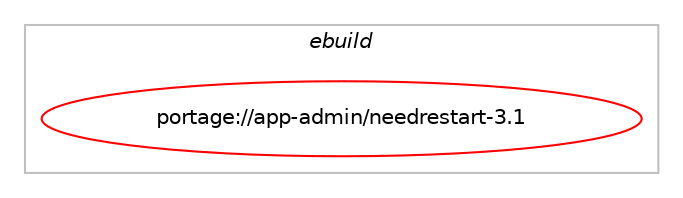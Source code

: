 digraph prolog {

# *************
# Graph options
# *************

newrank=true;
concentrate=true;
compound=true;
graph [rankdir=LR,fontname=Helvetica,fontsize=10,ranksep=1.5];#, ranksep=2.5, nodesep=0.2];
edge  [arrowhead=vee];
node  [fontname=Helvetica,fontsize=10];

# **********
# The ebuild
# **********

subgraph cluster_leftcol {
color=gray;
rank=same;
label=<<i>ebuild</i>>;
id [label="portage://app-admin/needrestart-3.1", color=red, width=4, href="../app-admin/needrestart-3.1.svg"];
}

# ****************
# The dependencies
# ****************

subgraph cluster_midcol {
color=gray;
label=<<i>dependencies</i>>;
subgraph cluster_compile {
fillcolor="#eeeeee";
style=filled;
label=<<i>compile</i>>;
# *** BEGIN UNKNOWN DEPENDENCY TYPE (TODO) ***
# id -> package_dependency(portage://app-admin/needrestart-3.1,install,no,dev-lang,perl,none,,any_same_slot,[])
# *** END UNKNOWN DEPENDENCY TYPE (TODO) ***

# *** BEGIN UNKNOWN DEPENDENCY TYPE (TODO) ***
# id -> package_dependency(portage://app-admin/needrestart-3.1,install,no,dev-perl,Module-Find,none,,[],[])
# *** END UNKNOWN DEPENDENCY TYPE (TODO) ***

# *** BEGIN UNKNOWN DEPENDENCY TYPE (TODO) ***
# id -> package_dependency(portage://app-admin/needrestart-3.1,install,no,dev-perl,Module-ScanDeps,none,,[],[])
# *** END UNKNOWN DEPENDENCY TYPE (TODO) ***

# *** BEGIN UNKNOWN DEPENDENCY TYPE (TODO) ***
# id -> package_dependency(portage://app-admin/needrestart-3.1,install,no,dev-perl,Proc-ProcessTable,none,,[],[])
# *** END UNKNOWN DEPENDENCY TYPE (TODO) ***

# *** BEGIN UNKNOWN DEPENDENCY TYPE (TODO) ***
# id -> package_dependency(portage://app-admin/needrestart-3.1,install,no,dev-perl,Sort-Naturally,none,,[],[])
# *** END UNKNOWN DEPENDENCY TYPE (TODO) ***

# *** BEGIN UNKNOWN DEPENDENCY TYPE (TODO) ***
# id -> package_dependency(portage://app-admin/needrestart-3.1,install,no,dev-perl,TermReadKey,none,,[],[])
# *** END UNKNOWN DEPENDENCY TYPE (TODO) ***

# *** BEGIN UNKNOWN DEPENDENCY TYPE (TODO) ***
# id -> package_dependency(portage://app-admin/needrestart-3.1,install,no,dev-perl,libintl-perl,none,,[],[])
# *** END UNKNOWN DEPENDENCY TYPE (TODO) ***

# *** BEGIN UNKNOWN DEPENDENCY TYPE (TODO) ***
# id -> package_dependency(portage://app-admin/needrestart-3.1,install,no,sys-apps,init-system-helpers,none,,[],[])
# *** END UNKNOWN DEPENDENCY TYPE (TODO) ***

# *** BEGIN UNKNOWN DEPENDENCY TYPE (TODO) ***
# id -> package_dependency(portage://app-admin/needrestart-3.1,install,no,sys-apps,sed,greaterequal,4.2.2,[],[])
# *** END UNKNOWN DEPENDENCY TYPE (TODO) ***

# *** BEGIN UNKNOWN DEPENDENCY TYPE (TODO) ***
# id -> package_dependency(portage://app-admin/needrestart-3.1,install,no,sys-devel,gettext,none,,[],[])
# *** END UNKNOWN DEPENDENCY TYPE (TODO) ***

}
subgraph cluster_compileandrun {
fillcolor="#eeeeee";
style=filled;
label=<<i>compile and run</i>>;
}
subgraph cluster_run {
fillcolor="#eeeeee";
style=filled;
label=<<i>run</i>>;
# *** BEGIN UNKNOWN DEPENDENCY TYPE (TODO) ***
# id -> package_dependency(portage://app-admin/needrestart-3.1,run,no,dev-lang,perl,none,,any_same_slot,[])
# *** END UNKNOWN DEPENDENCY TYPE (TODO) ***

# *** BEGIN UNKNOWN DEPENDENCY TYPE (TODO) ***
# id -> package_dependency(portage://app-admin/needrestart-3.1,run,no,dev-perl,Module-Find,none,,[],[])
# *** END UNKNOWN DEPENDENCY TYPE (TODO) ***

# *** BEGIN UNKNOWN DEPENDENCY TYPE (TODO) ***
# id -> package_dependency(portage://app-admin/needrestart-3.1,run,no,dev-perl,Module-ScanDeps,none,,[],[])
# *** END UNKNOWN DEPENDENCY TYPE (TODO) ***

# *** BEGIN UNKNOWN DEPENDENCY TYPE (TODO) ***
# id -> package_dependency(portage://app-admin/needrestart-3.1,run,no,dev-perl,Proc-ProcessTable,none,,[],[])
# *** END UNKNOWN DEPENDENCY TYPE (TODO) ***

# *** BEGIN UNKNOWN DEPENDENCY TYPE (TODO) ***
# id -> package_dependency(portage://app-admin/needrestart-3.1,run,no,dev-perl,Sort-Naturally,none,,[],[])
# *** END UNKNOWN DEPENDENCY TYPE (TODO) ***

# *** BEGIN UNKNOWN DEPENDENCY TYPE (TODO) ***
# id -> package_dependency(portage://app-admin/needrestart-3.1,run,no,dev-perl,TermReadKey,none,,[],[])
# *** END UNKNOWN DEPENDENCY TYPE (TODO) ***

# *** BEGIN UNKNOWN DEPENDENCY TYPE (TODO) ***
# id -> package_dependency(portage://app-admin/needrestart-3.1,run,no,dev-perl,libintl-perl,none,,[],[])
# *** END UNKNOWN DEPENDENCY TYPE (TODO) ***

# *** BEGIN UNKNOWN DEPENDENCY TYPE (TODO) ***
# id -> package_dependency(portage://app-admin/needrestart-3.1,run,no,sys-apps,init-system-helpers,none,,[],[])
# *** END UNKNOWN DEPENDENCY TYPE (TODO) ***

# *** BEGIN UNKNOWN DEPENDENCY TYPE (TODO) ***
# id -> package_dependency(portage://app-admin/needrestart-3.1,run,no,sys-apps,sed,greaterequal,4.2.2,[],[])
# *** END UNKNOWN DEPENDENCY TYPE (TODO) ***

}
}

# **************
# The candidates
# **************

subgraph cluster_choices {
rank=same;
color=gray;
label=<<i>candidates</i>>;

}

}
